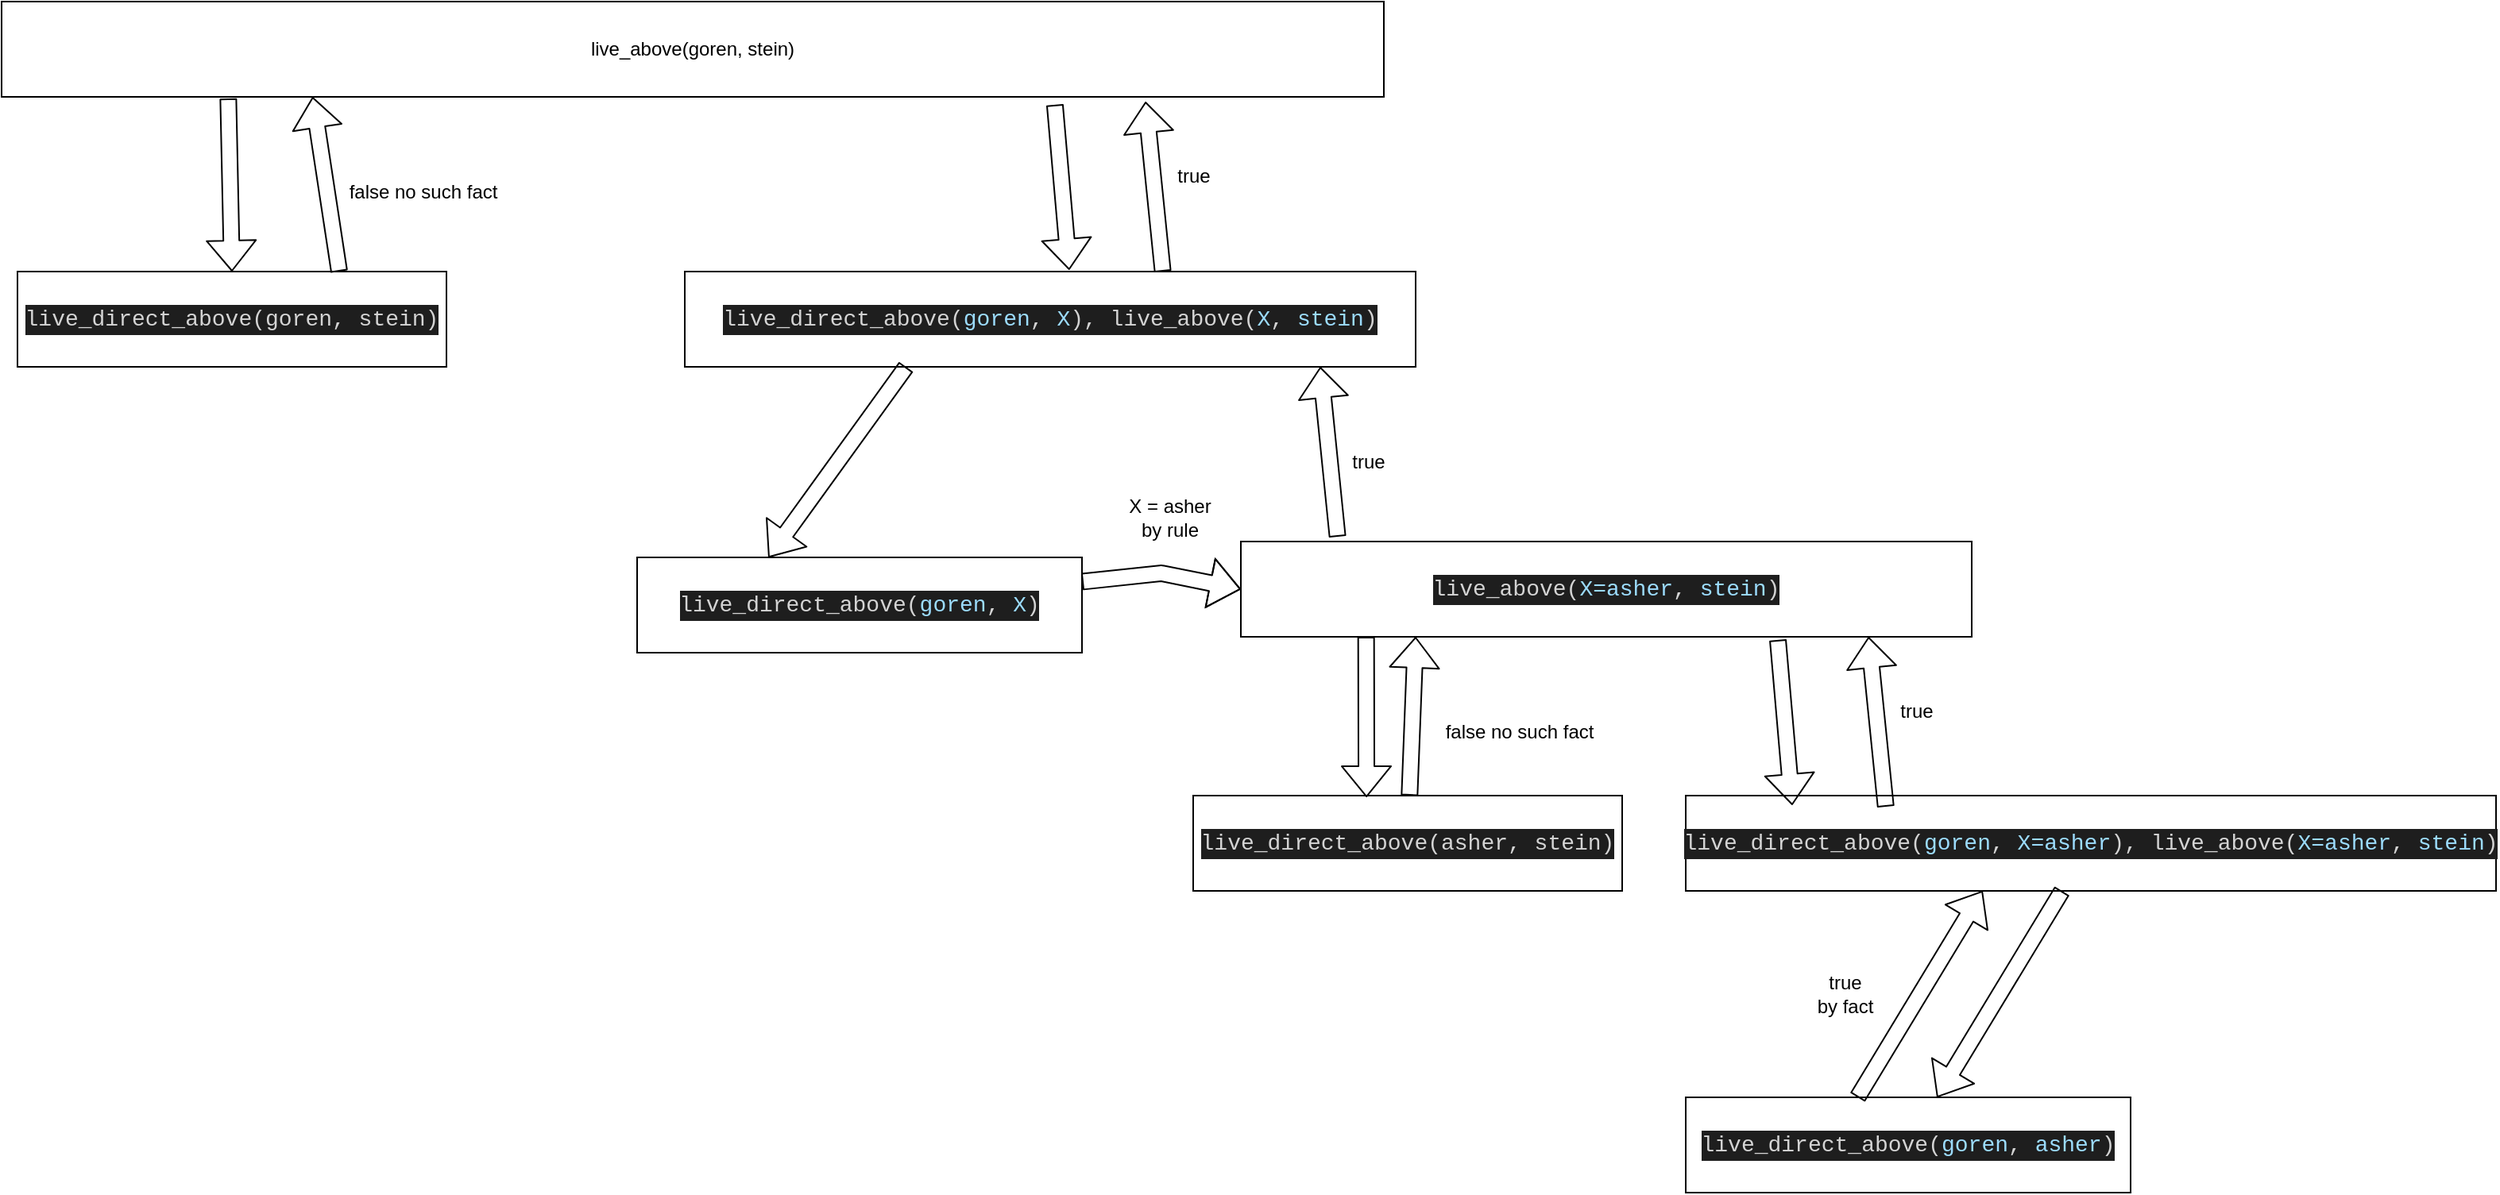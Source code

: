 <mxfile version="14.8.5" type="device"><diagram id="ptP_r9Ooca64MKpvzSIu" name="Page-1"><mxGraphModel dx="2031" dy="1094" grid="1" gridSize="10" guides="1" tooltips="1" connect="1" arrows="1" fold="1" page="1" pageScale="1" pageWidth="850" pageHeight="1100" math="0" shadow="0"><root><mxCell id="0"/><mxCell id="1" parent="0"/><mxCell id="2k2oWstZFCLiC3VJmcS_-1" value="live_above(goren, stein)" style="rounded=0;whiteSpace=wrap;html=1;" vertex="1" parent="1"><mxGeometry x="50" y="240" width="870" height="60" as="geometry"/></mxCell><mxCell id="2k2oWstZFCLiC3VJmcS_-2" value="&lt;div style=&quot;color: rgb(212 , 212 , 212) ; background-color: rgb(30 , 30 , 30) ; font-family: &amp;#34;consolas&amp;#34; , &amp;#34;courier new&amp;#34; , monospace ; font-size: 14px ; line-height: 19px&quot;&gt;live_direct_above(goren, stein)&lt;/div&gt;" style="rounded=0;whiteSpace=wrap;html=1;" vertex="1" parent="1"><mxGeometry x="60" y="410" width="270" height="60" as="geometry"/></mxCell><mxCell id="2k2oWstZFCLiC3VJmcS_-3" value="&lt;div style=&quot;color: rgb(212 , 212 , 212) ; background-color: rgb(30 , 30 , 30) ; font-family: &amp;#34;consolas&amp;#34; , &amp;#34;courier new&amp;#34; , monospace ; font-size: 14px ; line-height: 19px&quot;&gt;live_direct_above(&lt;span style=&quot;color: #9cdcfe&quot;&gt;goren&lt;/span&gt;,&amp;nbsp;&lt;span style=&quot;color: #9cdcfe&quot;&gt;X&lt;/span&gt;),&amp;nbsp;live_above(&lt;span style=&quot;color: #9cdcfe&quot;&gt;X&lt;/span&gt;,&amp;nbsp;&lt;span style=&quot;color: #9cdcfe&quot;&gt;stein&lt;/span&gt;)&lt;/div&gt;" style="rounded=0;whiteSpace=wrap;html=1;" vertex="1" parent="1"><mxGeometry x="480" y="410" width="460" height="60" as="geometry"/></mxCell><mxCell id="2k2oWstZFCLiC3VJmcS_-6" value="" style="shape=flexArrow;endArrow=classic;html=1;exitX=0.164;exitY=1.017;exitDx=0;exitDy=0;exitPerimeter=0;entryX=0.5;entryY=0;entryDx=0;entryDy=0;" edge="1" parent="1" source="2k2oWstZFCLiC3VJmcS_-1" target="2k2oWstZFCLiC3VJmcS_-2"><mxGeometry width="50" height="50" relative="1" as="geometry"><mxPoint x="140" y="380" as="sourcePoint"/><mxPoint x="200" y="360" as="targetPoint"/></mxGeometry></mxCell><mxCell id="2k2oWstZFCLiC3VJmcS_-8" value="" style="shape=flexArrow;endArrow=classic;html=1;exitX=0.75;exitY=0;exitDx=0;exitDy=0;entryX=0.225;entryY=1;entryDx=0;entryDy=0;entryPerimeter=0;" edge="1" parent="1" source="2k2oWstZFCLiC3VJmcS_-2" target="2k2oWstZFCLiC3VJmcS_-1"><mxGeometry width="50" height="50" relative="1" as="geometry"><mxPoint x="212.68" y="291.02" as="sourcePoint"/><mxPoint x="205" y="420" as="targetPoint"/></mxGeometry></mxCell><mxCell id="2k2oWstZFCLiC3VJmcS_-9" value="false no such fact" style="text;html=1;align=center;verticalAlign=middle;resizable=0;points=[];autosize=1;strokeColor=none;" vertex="1" parent="1"><mxGeometry x="260" y="350" width="110" height="20" as="geometry"/></mxCell><mxCell id="2k2oWstZFCLiC3VJmcS_-10" value="" style="shape=flexArrow;endArrow=classic;html=1;exitX=0.762;exitY=1.083;exitDx=0;exitDy=0;entryX=0.526;entryY=-0.017;entryDx=0;entryDy=0;entryPerimeter=0;exitPerimeter=0;" edge="1" parent="1" source="2k2oWstZFCLiC3VJmcS_-1" target="2k2oWstZFCLiC3VJmcS_-3"><mxGeometry width="50" height="50" relative="1" as="geometry"><mxPoint x="272.5" y="420" as="sourcePoint"/><mxPoint x="265.75" y="290" as="targetPoint"/></mxGeometry></mxCell><mxCell id="2k2oWstZFCLiC3VJmcS_-12" value="" style="shape=flexArrow;endArrow=classic;html=1;exitX=0.654;exitY=0;exitDx=0;exitDy=0;exitPerimeter=0;" edge="1" parent="1" source="2k2oWstZFCLiC3VJmcS_-3"><mxGeometry width="50" height="50" relative="1" as="geometry"><mxPoint x="722.94" y="314.98" as="sourcePoint"/><mxPoint x="770" y="303" as="targetPoint"/></mxGeometry></mxCell><mxCell id="2k2oWstZFCLiC3VJmcS_-13" value="true" style="text;html=1;align=center;verticalAlign=middle;resizable=0;points=[];autosize=1;strokeColor=none;" vertex="1" parent="1"><mxGeometry x="780" y="340" width="40" height="20" as="geometry"/></mxCell><mxCell id="2k2oWstZFCLiC3VJmcS_-14" value="&lt;div style=&quot;color: rgb(212 , 212 , 212) ; background-color: rgb(30 , 30 , 30) ; font-family: &amp;#34;consolas&amp;#34; , &amp;#34;courier new&amp;#34; , monospace ; font-size: 14px ; line-height: 19px&quot;&gt;live_direct_above(&lt;span style=&quot;color: #9cdcfe&quot;&gt;goren&lt;/span&gt;,&amp;nbsp;&lt;span style=&quot;color: #9cdcfe&quot;&gt;X&lt;/span&gt;)&lt;/div&gt;" style="rounded=0;whiteSpace=wrap;html=1;" vertex="1" parent="1"><mxGeometry x="450" y="590" width="280" height="60" as="geometry"/></mxCell><mxCell id="2k2oWstZFCLiC3VJmcS_-15" value="&lt;div style=&quot;color: rgb(212 , 212 , 212) ; background-color: rgb(30 , 30 , 30) ; font-family: &amp;#34;consolas&amp;#34; , &amp;#34;courier new&amp;#34; , monospace ; font-size: 14px ; line-height: 19px&quot;&gt;live_above(&lt;span style=&quot;color: #9cdcfe&quot;&gt;X=asher&lt;/span&gt;,&amp;nbsp;&lt;span style=&quot;color: #9cdcfe&quot;&gt;stein&lt;/span&gt;)&lt;/div&gt;" style="rounded=0;whiteSpace=wrap;html=1;" vertex="1" parent="1"><mxGeometry x="830" y="580" width="460" height="60" as="geometry"/></mxCell><mxCell id="2k2oWstZFCLiC3VJmcS_-19" value="" style="shape=flexArrow;endArrow=classic;html=1;entryX=0;entryY=0.5;entryDx=0;entryDy=0;" edge="1" parent="1" source="2k2oWstZFCLiC3VJmcS_-14" target="2k2oWstZFCLiC3VJmcS_-15"><mxGeometry width="50" height="50" relative="1" as="geometry"><mxPoint x="766.75" y="590" as="sourcePoint"/><mxPoint x="750" y="480" as="targetPoint"/><Array as="points"><mxPoint x="780" y="600"/></Array></mxGeometry></mxCell><mxCell id="2k2oWstZFCLiC3VJmcS_-20" value="" style="shape=flexArrow;endArrow=classic;html=1;" edge="1" parent="1"><mxGeometry width="50" height="50" relative="1" as="geometry"><mxPoint x="619.333" y="470" as="sourcePoint"/><mxPoint x="532.667" y="590" as="targetPoint"/></mxGeometry></mxCell><mxCell id="2k2oWstZFCLiC3VJmcS_-21" value="X = asher&lt;br&gt;by rule" style="text;html=1;align=center;verticalAlign=middle;resizable=0;points=[];autosize=1;strokeColor=none;" vertex="1" parent="1"><mxGeometry x="750" y="550" width="70" height="30" as="geometry"/></mxCell><mxCell id="2k2oWstZFCLiC3VJmcS_-22" value="" style="shape=flexArrow;endArrow=classic;html=1;exitX=0.654;exitY=0;exitDx=0;exitDy=0;exitPerimeter=0;" edge="1" parent="1"><mxGeometry width="50" height="50" relative="1" as="geometry"><mxPoint x="890.84" y="577" as="sourcePoint"/><mxPoint x="880" y="470" as="targetPoint"/></mxGeometry></mxCell><mxCell id="2k2oWstZFCLiC3VJmcS_-23" value="true" style="text;html=1;align=center;verticalAlign=middle;resizable=0;points=[];autosize=1;strokeColor=none;" vertex="1" parent="1"><mxGeometry x="890" y="520" width="40" height="20" as="geometry"/></mxCell><mxCell id="2k2oWstZFCLiC3VJmcS_-24" value="&lt;div style=&quot;color: rgb(212 , 212 , 212) ; background-color: rgb(30 , 30 , 30) ; font-family: &amp;#34;consolas&amp;#34; , &amp;#34;courier new&amp;#34; , monospace ; font-size: 14px ; line-height: 19px&quot;&gt;live_direct_above(asher, stein)&lt;/div&gt;" style="rounded=0;whiteSpace=wrap;html=1;" vertex="1" parent="1"><mxGeometry x="800" y="740" width="270" height="60" as="geometry"/></mxCell><mxCell id="2k2oWstZFCLiC3VJmcS_-25" value="" style="shape=flexArrow;endArrow=classic;html=1;exitX=0.164;exitY=1.017;exitDx=0;exitDy=0;exitPerimeter=0;entryX=0.404;entryY=0.017;entryDx=0;entryDy=0;entryPerimeter=0;" edge="1" parent="1" target="2k2oWstZFCLiC3VJmcS_-24"><mxGeometry width="50" height="50" relative="1" as="geometry"><mxPoint x="908.84" y="640" as="sourcePoint"/><mxPoint x="911.16" y="748.98" as="targetPoint"/></mxGeometry></mxCell><mxCell id="2k2oWstZFCLiC3VJmcS_-26" value="" style="shape=flexArrow;endArrow=classic;html=1;entryX=0.225;entryY=1;entryDx=0;entryDy=0;entryPerimeter=0;" edge="1" parent="1" source="2k2oWstZFCLiC3VJmcS_-24"><mxGeometry width="50" height="50" relative="1" as="geometry"><mxPoint x="956.75" y="750" as="sourcePoint"/><mxPoint x="940" y="640" as="targetPoint"/></mxGeometry></mxCell><mxCell id="2k2oWstZFCLiC3VJmcS_-27" value="false no such fact" style="text;html=1;align=center;verticalAlign=middle;resizable=0;points=[];autosize=1;strokeColor=none;" vertex="1" parent="1"><mxGeometry x="950" y="690" width="110" height="20" as="geometry"/></mxCell><mxCell id="2k2oWstZFCLiC3VJmcS_-31" value="&lt;div style=&quot;color: rgb(212 , 212 , 212) ; background-color: rgb(30 , 30 , 30) ; font-family: &amp;#34;consolas&amp;#34; , &amp;#34;courier new&amp;#34; , monospace ; font-size: 14px ; line-height: 19px&quot;&gt;live_direct_above(&lt;span style=&quot;color: #9cdcfe&quot;&gt;goren&lt;/span&gt;,&amp;nbsp;&lt;span style=&quot;color: #9cdcfe&quot;&gt;X=asher&lt;/span&gt;),&amp;nbsp;live_above(&lt;span style=&quot;color: #9cdcfe&quot;&gt;X=asher&lt;/span&gt;,&amp;nbsp;&lt;span style=&quot;color: #9cdcfe&quot;&gt;stein&lt;/span&gt;)&lt;/div&gt;" style="rounded=0;whiteSpace=wrap;html=1;" vertex="1" parent="1"><mxGeometry x="1110" y="740" width="510" height="60" as="geometry"/></mxCell><mxCell id="2k2oWstZFCLiC3VJmcS_-32" value="" style="shape=flexArrow;endArrow=classic;html=1;exitX=0.762;exitY=1.083;exitDx=0;exitDy=0;entryX=0.526;entryY=-0.017;entryDx=0;entryDy=0;entryPerimeter=0;exitPerimeter=0;" edge="1" parent="1"><mxGeometry width="50" height="50" relative="1" as="geometry"><mxPoint x="1168" y="641.98" as="sourcePoint"/><mxPoint x="1177.02" y="745.98" as="targetPoint"/></mxGeometry></mxCell><mxCell id="2k2oWstZFCLiC3VJmcS_-33" value="" style="shape=flexArrow;endArrow=classic;html=1;exitX=0.654;exitY=0;exitDx=0;exitDy=0;exitPerimeter=0;" edge="1" parent="1"><mxGeometry width="50" height="50" relative="1" as="geometry"><mxPoint x="1235.9" y="747" as="sourcePoint"/><mxPoint x="1225.06" y="640" as="targetPoint"/></mxGeometry></mxCell><mxCell id="2k2oWstZFCLiC3VJmcS_-34" value="true" style="text;html=1;align=center;verticalAlign=middle;resizable=0;points=[];autosize=1;strokeColor=none;" vertex="1" parent="1"><mxGeometry x="1235.06" y="677" width="40" height="20" as="geometry"/></mxCell><mxCell id="2k2oWstZFCLiC3VJmcS_-35" value="&lt;div style=&quot;background-color: rgb(30 , 30 , 30) ; font-family: &amp;#34;consolas&amp;#34; , &amp;#34;courier new&amp;#34; , monospace ; font-size: 14px ; line-height: 19px&quot;&gt;&lt;span style=&quot;color: rgb(212 , 212 , 212)&quot;&gt;live_direct_above(&lt;span style=&quot;color: #9cdcfe&quot;&gt;goren&lt;/span&gt;, &lt;/span&gt;&lt;font color=&quot;#9cdcfe&quot;&gt;asher&lt;/font&gt;&lt;font color=&quot;#d4d4d4&quot;&gt;)&lt;/font&gt;&lt;/div&gt;" style="rounded=0;whiteSpace=wrap;html=1;" vertex="1" parent="1"><mxGeometry x="1110" y="930" width="280" height="60" as="geometry"/></mxCell><mxCell id="2k2oWstZFCLiC3VJmcS_-36" value="" style="shape=flexArrow;endArrow=classic;html=1;" edge="1" parent="1" source="2k2oWstZFCLiC3VJmcS_-31" target="2k2oWstZFCLiC3VJmcS_-35"><mxGeometry width="50" height="50" relative="1" as="geometry"><mxPoint x="1226.663" y="830" as="sourcePoint"/><mxPoint x="1139.997" y="950" as="targetPoint"/></mxGeometry></mxCell><mxCell id="2k2oWstZFCLiC3VJmcS_-37" value="" style="shape=flexArrow;endArrow=classic;html=1;" edge="1" parent="1"><mxGeometry width="50" height="50" relative="1" as="geometry"><mxPoint x="1218.158" y="930" as="sourcePoint"/><mxPoint x="1296.842" y="800" as="targetPoint"/></mxGeometry></mxCell><mxCell id="2k2oWstZFCLiC3VJmcS_-38" value="true&lt;br&gt;by fact" style="text;html=1;align=center;verticalAlign=middle;resizable=0;points=[];autosize=1;strokeColor=none;" vertex="1" parent="1"><mxGeometry x="1185.06" y="850" width="50" height="30" as="geometry"/></mxCell></root></mxGraphModel></diagram></mxfile>